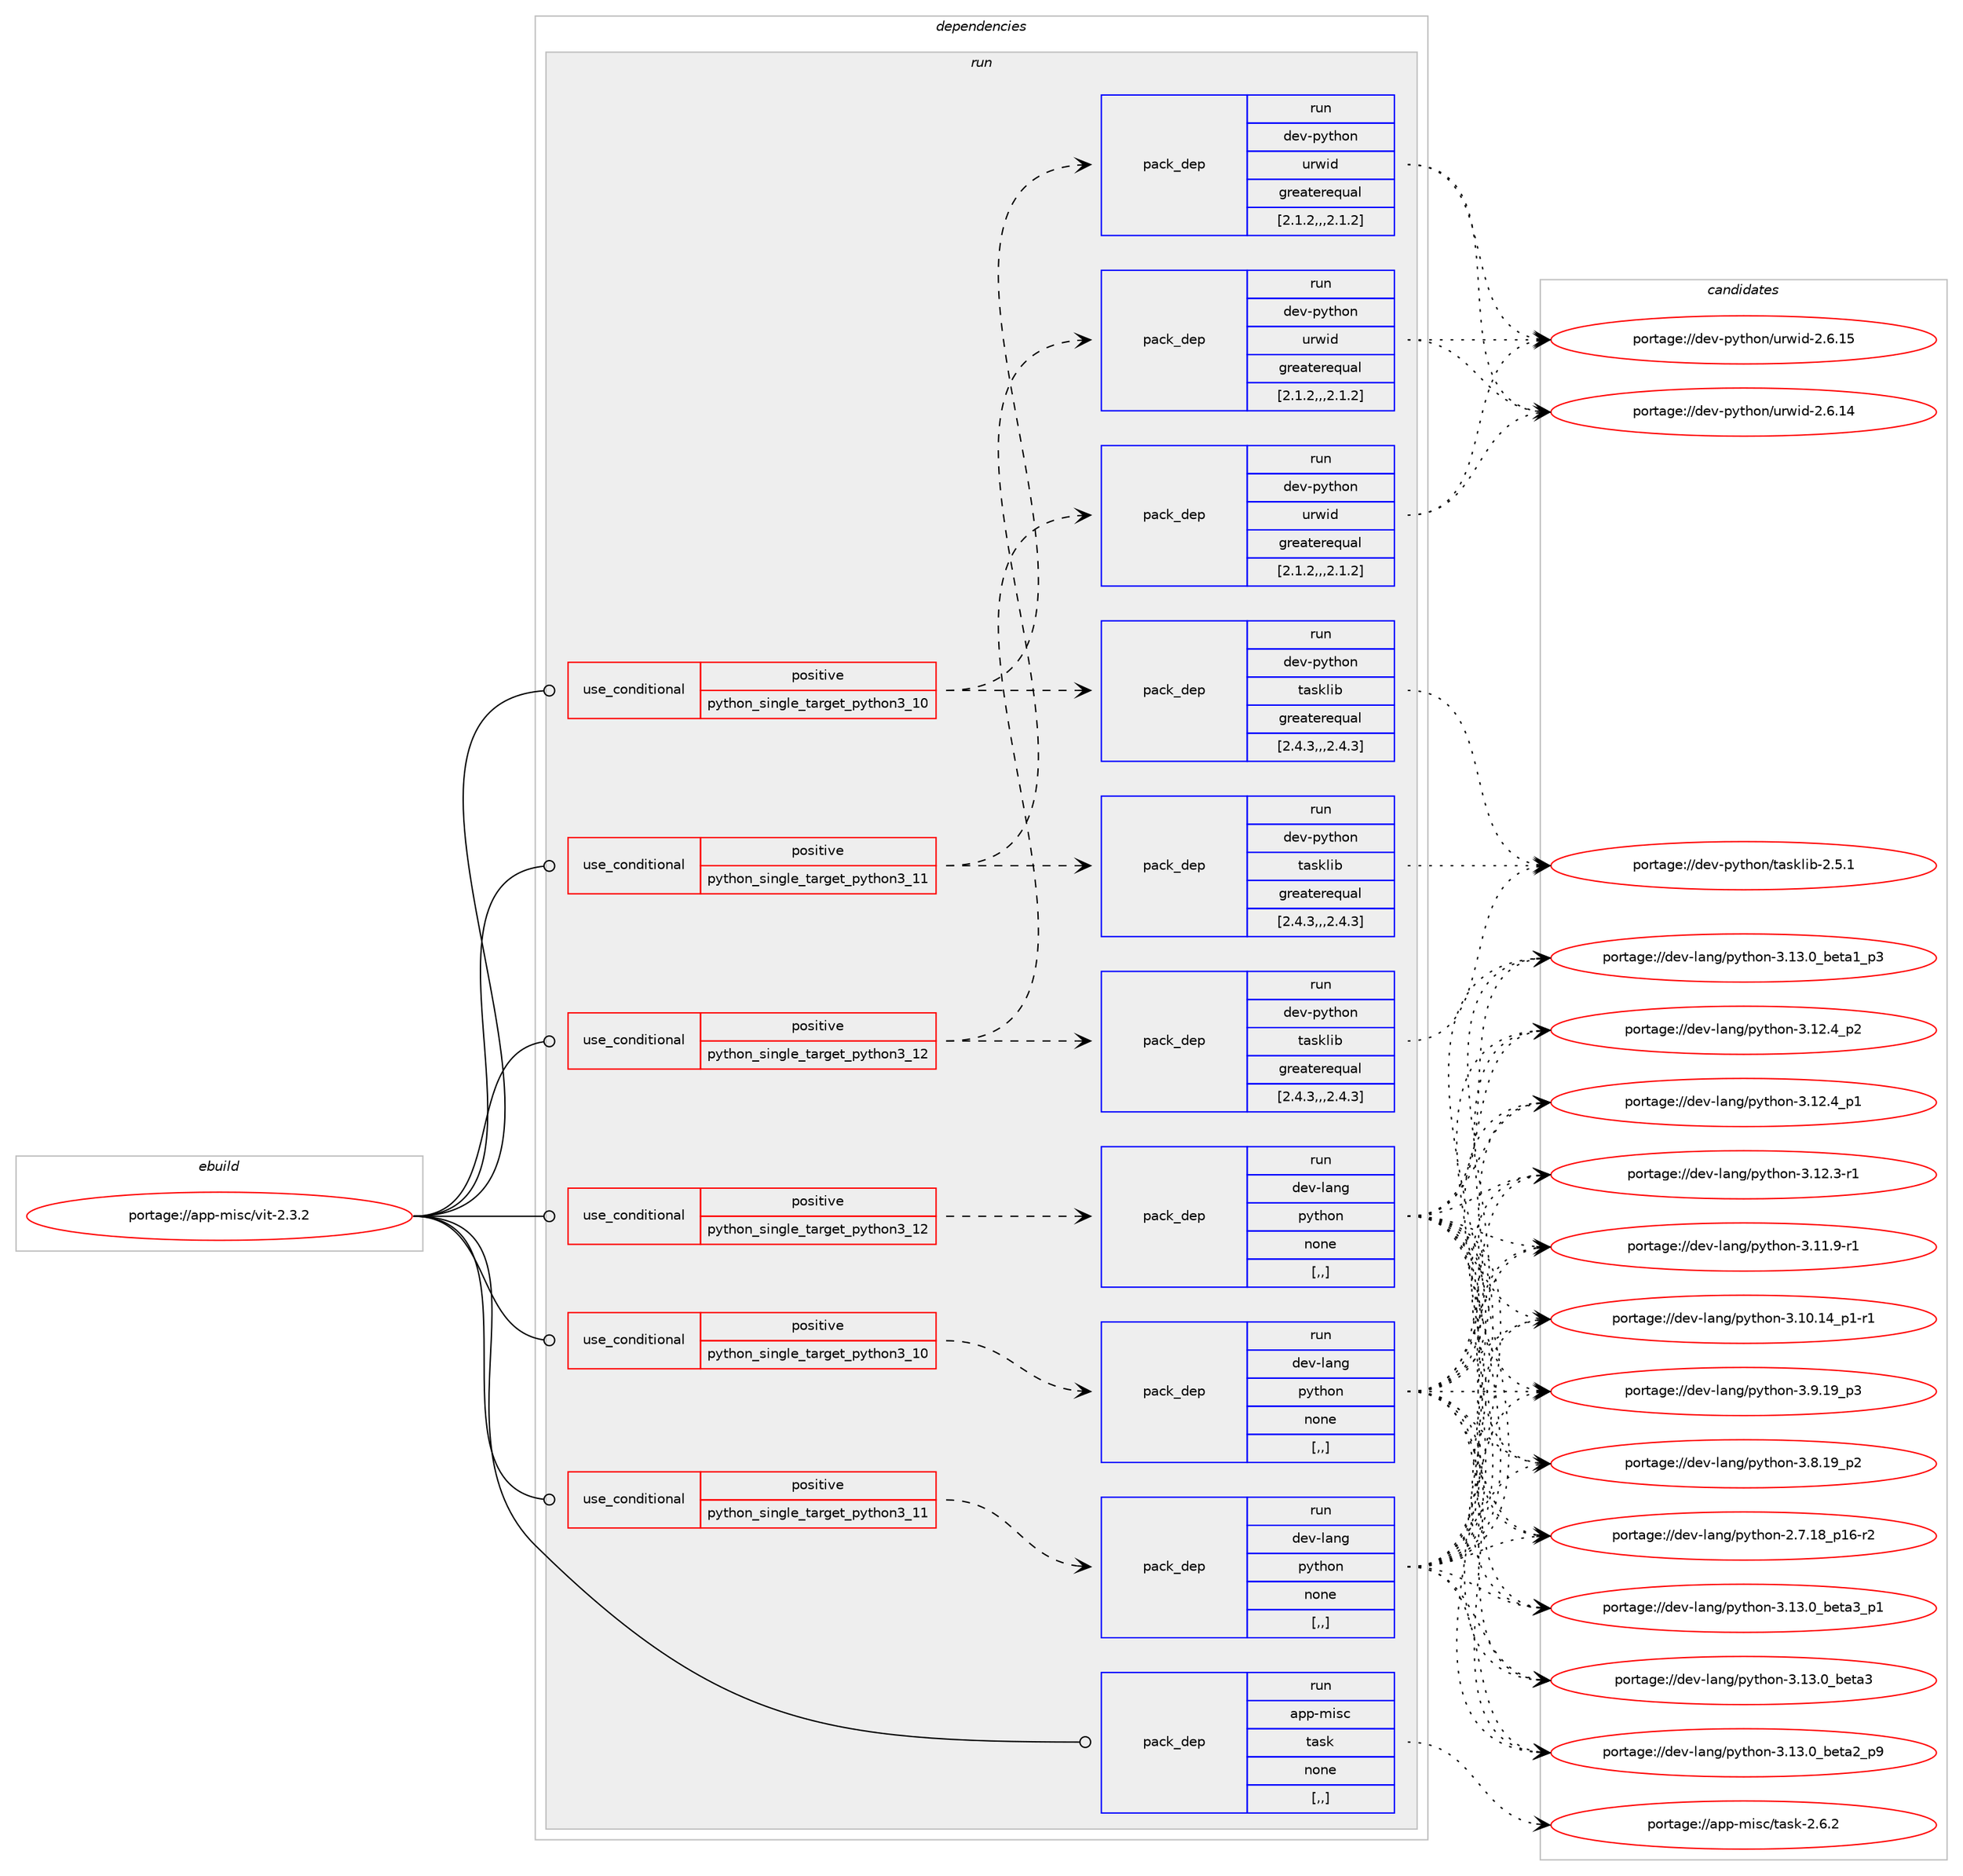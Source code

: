 digraph prolog {

# *************
# Graph options
# *************

newrank=true;
concentrate=true;
compound=true;
graph [rankdir=LR,fontname=Helvetica,fontsize=10,ranksep=1.5];#, ranksep=2.5, nodesep=0.2];
edge  [arrowhead=vee];
node  [fontname=Helvetica,fontsize=10];

# **********
# The ebuild
# **********

subgraph cluster_leftcol {
color=gray;
label=<<i>ebuild</i>>;
id [label="portage://app-misc/vit-2.3.2", color=red, width=4, href="../app-misc/vit-2.3.2.svg"];
}

# ****************
# The dependencies
# ****************

subgraph cluster_midcol {
color=gray;
label=<<i>dependencies</i>>;
subgraph cluster_compile {
fillcolor="#eeeeee";
style=filled;
label=<<i>compile</i>>;
}
subgraph cluster_compileandrun {
fillcolor="#eeeeee";
style=filled;
label=<<i>compile and run</i>>;
}
subgraph cluster_run {
fillcolor="#eeeeee";
style=filled;
label=<<i>run</i>>;
subgraph cond12952 {
dependency44822 [label=<<TABLE BORDER="0" CELLBORDER="1" CELLSPACING="0" CELLPADDING="4"><TR><TD ROWSPAN="3" CELLPADDING="10">use_conditional</TD></TR><TR><TD>positive</TD></TR><TR><TD>python_single_target_python3_10</TD></TR></TABLE>>, shape=none, color=red];
subgraph pack31459 {
dependency44823 [label=<<TABLE BORDER="0" CELLBORDER="1" CELLSPACING="0" CELLPADDING="4" WIDTH="220"><TR><TD ROWSPAN="6" CELLPADDING="30">pack_dep</TD></TR><TR><TD WIDTH="110">run</TD></TR><TR><TD>dev-lang</TD></TR><TR><TD>python</TD></TR><TR><TD>none</TD></TR><TR><TD>[,,]</TD></TR></TABLE>>, shape=none, color=blue];
}
dependency44822:e -> dependency44823:w [weight=20,style="dashed",arrowhead="vee"];
}
id:e -> dependency44822:w [weight=20,style="solid",arrowhead="odot"];
subgraph cond12953 {
dependency44824 [label=<<TABLE BORDER="0" CELLBORDER="1" CELLSPACING="0" CELLPADDING="4"><TR><TD ROWSPAN="3" CELLPADDING="10">use_conditional</TD></TR><TR><TD>positive</TD></TR><TR><TD>python_single_target_python3_10</TD></TR></TABLE>>, shape=none, color=red];
subgraph pack31460 {
dependency44825 [label=<<TABLE BORDER="0" CELLBORDER="1" CELLSPACING="0" CELLPADDING="4" WIDTH="220"><TR><TD ROWSPAN="6" CELLPADDING="30">pack_dep</TD></TR><TR><TD WIDTH="110">run</TD></TR><TR><TD>dev-python</TD></TR><TR><TD>tasklib</TD></TR><TR><TD>greaterequal</TD></TR><TR><TD>[2.4.3,,,2.4.3]</TD></TR></TABLE>>, shape=none, color=blue];
}
dependency44824:e -> dependency44825:w [weight=20,style="dashed",arrowhead="vee"];
subgraph pack31461 {
dependency44826 [label=<<TABLE BORDER="0" CELLBORDER="1" CELLSPACING="0" CELLPADDING="4" WIDTH="220"><TR><TD ROWSPAN="6" CELLPADDING="30">pack_dep</TD></TR><TR><TD WIDTH="110">run</TD></TR><TR><TD>dev-python</TD></TR><TR><TD>urwid</TD></TR><TR><TD>greaterequal</TD></TR><TR><TD>[2.1.2,,,2.1.2]</TD></TR></TABLE>>, shape=none, color=blue];
}
dependency44824:e -> dependency44826:w [weight=20,style="dashed",arrowhead="vee"];
}
id:e -> dependency44824:w [weight=20,style="solid",arrowhead="odot"];
subgraph cond12954 {
dependency44827 [label=<<TABLE BORDER="0" CELLBORDER="1" CELLSPACING="0" CELLPADDING="4"><TR><TD ROWSPAN="3" CELLPADDING="10">use_conditional</TD></TR><TR><TD>positive</TD></TR><TR><TD>python_single_target_python3_11</TD></TR></TABLE>>, shape=none, color=red];
subgraph pack31462 {
dependency44828 [label=<<TABLE BORDER="0" CELLBORDER="1" CELLSPACING="0" CELLPADDING="4" WIDTH="220"><TR><TD ROWSPAN="6" CELLPADDING="30">pack_dep</TD></TR><TR><TD WIDTH="110">run</TD></TR><TR><TD>dev-lang</TD></TR><TR><TD>python</TD></TR><TR><TD>none</TD></TR><TR><TD>[,,]</TD></TR></TABLE>>, shape=none, color=blue];
}
dependency44827:e -> dependency44828:w [weight=20,style="dashed",arrowhead="vee"];
}
id:e -> dependency44827:w [weight=20,style="solid",arrowhead="odot"];
subgraph cond12955 {
dependency44829 [label=<<TABLE BORDER="0" CELLBORDER="1" CELLSPACING="0" CELLPADDING="4"><TR><TD ROWSPAN="3" CELLPADDING="10">use_conditional</TD></TR><TR><TD>positive</TD></TR><TR><TD>python_single_target_python3_11</TD></TR></TABLE>>, shape=none, color=red];
subgraph pack31463 {
dependency44830 [label=<<TABLE BORDER="0" CELLBORDER="1" CELLSPACING="0" CELLPADDING="4" WIDTH="220"><TR><TD ROWSPAN="6" CELLPADDING="30">pack_dep</TD></TR><TR><TD WIDTH="110">run</TD></TR><TR><TD>dev-python</TD></TR><TR><TD>tasklib</TD></TR><TR><TD>greaterequal</TD></TR><TR><TD>[2.4.3,,,2.4.3]</TD></TR></TABLE>>, shape=none, color=blue];
}
dependency44829:e -> dependency44830:w [weight=20,style="dashed",arrowhead="vee"];
subgraph pack31464 {
dependency44831 [label=<<TABLE BORDER="0" CELLBORDER="1" CELLSPACING="0" CELLPADDING="4" WIDTH="220"><TR><TD ROWSPAN="6" CELLPADDING="30">pack_dep</TD></TR><TR><TD WIDTH="110">run</TD></TR><TR><TD>dev-python</TD></TR><TR><TD>urwid</TD></TR><TR><TD>greaterequal</TD></TR><TR><TD>[2.1.2,,,2.1.2]</TD></TR></TABLE>>, shape=none, color=blue];
}
dependency44829:e -> dependency44831:w [weight=20,style="dashed",arrowhead="vee"];
}
id:e -> dependency44829:w [weight=20,style="solid",arrowhead="odot"];
subgraph cond12956 {
dependency44832 [label=<<TABLE BORDER="0" CELLBORDER="1" CELLSPACING="0" CELLPADDING="4"><TR><TD ROWSPAN="3" CELLPADDING="10">use_conditional</TD></TR><TR><TD>positive</TD></TR><TR><TD>python_single_target_python3_12</TD></TR></TABLE>>, shape=none, color=red];
subgraph pack31465 {
dependency44833 [label=<<TABLE BORDER="0" CELLBORDER="1" CELLSPACING="0" CELLPADDING="4" WIDTH="220"><TR><TD ROWSPAN="6" CELLPADDING="30">pack_dep</TD></TR><TR><TD WIDTH="110">run</TD></TR><TR><TD>dev-lang</TD></TR><TR><TD>python</TD></TR><TR><TD>none</TD></TR><TR><TD>[,,]</TD></TR></TABLE>>, shape=none, color=blue];
}
dependency44832:e -> dependency44833:w [weight=20,style="dashed",arrowhead="vee"];
}
id:e -> dependency44832:w [weight=20,style="solid",arrowhead="odot"];
subgraph cond12957 {
dependency44834 [label=<<TABLE BORDER="0" CELLBORDER="1" CELLSPACING="0" CELLPADDING="4"><TR><TD ROWSPAN="3" CELLPADDING="10">use_conditional</TD></TR><TR><TD>positive</TD></TR><TR><TD>python_single_target_python3_12</TD></TR></TABLE>>, shape=none, color=red];
subgraph pack31466 {
dependency44835 [label=<<TABLE BORDER="0" CELLBORDER="1" CELLSPACING="0" CELLPADDING="4" WIDTH="220"><TR><TD ROWSPAN="6" CELLPADDING="30">pack_dep</TD></TR><TR><TD WIDTH="110">run</TD></TR><TR><TD>dev-python</TD></TR><TR><TD>tasklib</TD></TR><TR><TD>greaterequal</TD></TR><TR><TD>[2.4.3,,,2.4.3]</TD></TR></TABLE>>, shape=none, color=blue];
}
dependency44834:e -> dependency44835:w [weight=20,style="dashed",arrowhead="vee"];
subgraph pack31467 {
dependency44836 [label=<<TABLE BORDER="0" CELLBORDER="1" CELLSPACING="0" CELLPADDING="4" WIDTH="220"><TR><TD ROWSPAN="6" CELLPADDING="30">pack_dep</TD></TR><TR><TD WIDTH="110">run</TD></TR><TR><TD>dev-python</TD></TR><TR><TD>urwid</TD></TR><TR><TD>greaterequal</TD></TR><TR><TD>[2.1.2,,,2.1.2]</TD></TR></TABLE>>, shape=none, color=blue];
}
dependency44834:e -> dependency44836:w [weight=20,style="dashed",arrowhead="vee"];
}
id:e -> dependency44834:w [weight=20,style="solid",arrowhead="odot"];
subgraph pack31468 {
dependency44837 [label=<<TABLE BORDER="0" CELLBORDER="1" CELLSPACING="0" CELLPADDING="4" WIDTH="220"><TR><TD ROWSPAN="6" CELLPADDING="30">pack_dep</TD></TR><TR><TD WIDTH="110">run</TD></TR><TR><TD>app-misc</TD></TR><TR><TD>task</TD></TR><TR><TD>none</TD></TR><TR><TD>[,,]</TD></TR></TABLE>>, shape=none, color=blue];
}
id:e -> dependency44837:w [weight=20,style="solid",arrowhead="odot"];
}
}

# **************
# The candidates
# **************

subgraph cluster_choices {
rank=same;
color=gray;
label=<<i>candidates</i>>;

subgraph choice31459 {
color=black;
nodesep=1;
choice10010111845108971101034711212111610411111045514649514648959810111697519511249 [label="portage://dev-lang/python-3.13.0_beta3_p1", color=red, width=4,href="../dev-lang/python-3.13.0_beta3_p1.svg"];
choice1001011184510897110103471121211161041111104551464951464895981011169751 [label="portage://dev-lang/python-3.13.0_beta3", color=red, width=4,href="../dev-lang/python-3.13.0_beta3.svg"];
choice10010111845108971101034711212111610411111045514649514648959810111697509511257 [label="portage://dev-lang/python-3.13.0_beta2_p9", color=red, width=4,href="../dev-lang/python-3.13.0_beta2_p9.svg"];
choice10010111845108971101034711212111610411111045514649514648959810111697499511251 [label="portage://dev-lang/python-3.13.0_beta1_p3", color=red, width=4,href="../dev-lang/python-3.13.0_beta1_p3.svg"];
choice100101118451089711010347112121116104111110455146495046529511250 [label="portage://dev-lang/python-3.12.4_p2", color=red, width=4,href="../dev-lang/python-3.12.4_p2.svg"];
choice100101118451089711010347112121116104111110455146495046529511249 [label="portage://dev-lang/python-3.12.4_p1", color=red, width=4,href="../dev-lang/python-3.12.4_p1.svg"];
choice100101118451089711010347112121116104111110455146495046514511449 [label="portage://dev-lang/python-3.12.3-r1", color=red, width=4,href="../dev-lang/python-3.12.3-r1.svg"];
choice100101118451089711010347112121116104111110455146494946574511449 [label="portage://dev-lang/python-3.11.9-r1", color=red, width=4,href="../dev-lang/python-3.11.9-r1.svg"];
choice100101118451089711010347112121116104111110455146494846495295112494511449 [label="portage://dev-lang/python-3.10.14_p1-r1", color=red, width=4,href="../dev-lang/python-3.10.14_p1-r1.svg"];
choice100101118451089711010347112121116104111110455146574649579511251 [label="portage://dev-lang/python-3.9.19_p3", color=red, width=4,href="../dev-lang/python-3.9.19_p3.svg"];
choice100101118451089711010347112121116104111110455146564649579511250 [label="portage://dev-lang/python-3.8.19_p2", color=red, width=4,href="../dev-lang/python-3.8.19_p2.svg"];
choice100101118451089711010347112121116104111110455046554649569511249544511450 [label="portage://dev-lang/python-2.7.18_p16-r2", color=red, width=4,href="../dev-lang/python-2.7.18_p16-r2.svg"];
dependency44823:e -> choice10010111845108971101034711212111610411111045514649514648959810111697519511249:w [style=dotted,weight="100"];
dependency44823:e -> choice1001011184510897110103471121211161041111104551464951464895981011169751:w [style=dotted,weight="100"];
dependency44823:e -> choice10010111845108971101034711212111610411111045514649514648959810111697509511257:w [style=dotted,weight="100"];
dependency44823:e -> choice10010111845108971101034711212111610411111045514649514648959810111697499511251:w [style=dotted,weight="100"];
dependency44823:e -> choice100101118451089711010347112121116104111110455146495046529511250:w [style=dotted,weight="100"];
dependency44823:e -> choice100101118451089711010347112121116104111110455146495046529511249:w [style=dotted,weight="100"];
dependency44823:e -> choice100101118451089711010347112121116104111110455146495046514511449:w [style=dotted,weight="100"];
dependency44823:e -> choice100101118451089711010347112121116104111110455146494946574511449:w [style=dotted,weight="100"];
dependency44823:e -> choice100101118451089711010347112121116104111110455146494846495295112494511449:w [style=dotted,weight="100"];
dependency44823:e -> choice100101118451089711010347112121116104111110455146574649579511251:w [style=dotted,weight="100"];
dependency44823:e -> choice100101118451089711010347112121116104111110455146564649579511250:w [style=dotted,weight="100"];
dependency44823:e -> choice100101118451089711010347112121116104111110455046554649569511249544511450:w [style=dotted,weight="100"];
}
subgraph choice31460 {
color=black;
nodesep=1;
choice10010111845112121116104111110471169711510710810598455046534649 [label="portage://dev-python/tasklib-2.5.1", color=red, width=4,href="../dev-python/tasklib-2.5.1.svg"];
dependency44825:e -> choice10010111845112121116104111110471169711510710810598455046534649:w [style=dotted,weight="100"];
}
subgraph choice31461 {
color=black;
nodesep=1;
choice100101118451121211161041111104711711411910510045504654464953 [label="portage://dev-python/urwid-2.6.15", color=red, width=4,href="../dev-python/urwid-2.6.15.svg"];
choice100101118451121211161041111104711711411910510045504654464952 [label="portage://dev-python/urwid-2.6.14", color=red, width=4,href="../dev-python/urwid-2.6.14.svg"];
dependency44826:e -> choice100101118451121211161041111104711711411910510045504654464953:w [style=dotted,weight="100"];
dependency44826:e -> choice100101118451121211161041111104711711411910510045504654464952:w [style=dotted,weight="100"];
}
subgraph choice31462 {
color=black;
nodesep=1;
choice10010111845108971101034711212111610411111045514649514648959810111697519511249 [label="portage://dev-lang/python-3.13.0_beta3_p1", color=red, width=4,href="../dev-lang/python-3.13.0_beta3_p1.svg"];
choice1001011184510897110103471121211161041111104551464951464895981011169751 [label="portage://dev-lang/python-3.13.0_beta3", color=red, width=4,href="../dev-lang/python-3.13.0_beta3.svg"];
choice10010111845108971101034711212111610411111045514649514648959810111697509511257 [label="portage://dev-lang/python-3.13.0_beta2_p9", color=red, width=4,href="../dev-lang/python-3.13.0_beta2_p9.svg"];
choice10010111845108971101034711212111610411111045514649514648959810111697499511251 [label="portage://dev-lang/python-3.13.0_beta1_p3", color=red, width=4,href="../dev-lang/python-3.13.0_beta1_p3.svg"];
choice100101118451089711010347112121116104111110455146495046529511250 [label="portage://dev-lang/python-3.12.4_p2", color=red, width=4,href="../dev-lang/python-3.12.4_p2.svg"];
choice100101118451089711010347112121116104111110455146495046529511249 [label="portage://dev-lang/python-3.12.4_p1", color=red, width=4,href="../dev-lang/python-3.12.4_p1.svg"];
choice100101118451089711010347112121116104111110455146495046514511449 [label="portage://dev-lang/python-3.12.3-r1", color=red, width=4,href="../dev-lang/python-3.12.3-r1.svg"];
choice100101118451089711010347112121116104111110455146494946574511449 [label="portage://dev-lang/python-3.11.9-r1", color=red, width=4,href="../dev-lang/python-3.11.9-r1.svg"];
choice100101118451089711010347112121116104111110455146494846495295112494511449 [label="portage://dev-lang/python-3.10.14_p1-r1", color=red, width=4,href="../dev-lang/python-3.10.14_p1-r1.svg"];
choice100101118451089711010347112121116104111110455146574649579511251 [label="portage://dev-lang/python-3.9.19_p3", color=red, width=4,href="../dev-lang/python-3.9.19_p3.svg"];
choice100101118451089711010347112121116104111110455146564649579511250 [label="portage://dev-lang/python-3.8.19_p2", color=red, width=4,href="../dev-lang/python-3.8.19_p2.svg"];
choice100101118451089711010347112121116104111110455046554649569511249544511450 [label="portage://dev-lang/python-2.7.18_p16-r2", color=red, width=4,href="../dev-lang/python-2.7.18_p16-r2.svg"];
dependency44828:e -> choice10010111845108971101034711212111610411111045514649514648959810111697519511249:w [style=dotted,weight="100"];
dependency44828:e -> choice1001011184510897110103471121211161041111104551464951464895981011169751:w [style=dotted,weight="100"];
dependency44828:e -> choice10010111845108971101034711212111610411111045514649514648959810111697509511257:w [style=dotted,weight="100"];
dependency44828:e -> choice10010111845108971101034711212111610411111045514649514648959810111697499511251:w [style=dotted,weight="100"];
dependency44828:e -> choice100101118451089711010347112121116104111110455146495046529511250:w [style=dotted,weight="100"];
dependency44828:e -> choice100101118451089711010347112121116104111110455146495046529511249:w [style=dotted,weight="100"];
dependency44828:e -> choice100101118451089711010347112121116104111110455146495046514511449:w [style=dotted,weight="100"];
dependency44828:e -> choice100101118451089711010347112121116104111110455146494946574511449:w [style=dotted,weight="100"];
dependency44828:e -> choice100101118451089711010347112121116104111110455146494846495295112494511449:w [style=dotted,weight="100"];
dependency44828:e -> choice100101118451089711010347112121116104111110455146574649579511251:w [style=dotted,weight="100"];
dependency44828:e -> choice100101118451089711010347112121116104111110455146564649579511250:w [style=dotted,weight="100"];
dependency44828:e -> choice100101118451089711010347112121116104111110455046554649569511249544511450:w [style=dotted,weight="100"];
}
subgraph choice31463 {
color=black;
nodesep=1;
choice10010111845112121116104111110471169711510710810598455046534649 [label="portage://dev-python/tasklib-2.5.1", color=red, width=4,href="../dev-python/tasklib-2.5.1.svg"];
dependency44830:e -> choice10010111845112121116104111110471169711510710810598455046534649:w [style=dotted,weight="100"];
}
subgraph choice31464 {
color=black;
nodesep=1;
choice100101118451121211161041111104711711411910510045504654464953 [label="portage://dev-python/urwid-2.6.15", color=red, width=4,href="../dev-python/urwid-2.6.15.svg"];
choice100101118451121211161041111104711711411910510045504654464952 [label="portage://dev-python/urwid-2.6.14", color=red, width=4,href="../dev-python/urwid-2.6.14.svg"];
dependency44831:e -> choice100101118451121211161041111104711711411910510045504654464953:w [style=dotted,weight="100"];
dependency44831:e -> choice100101118451121211161041111104711711411910510045504654464952:w [style=dotted,weight="100"];
}
subgraph choice31465 {
color=black;
nodesep=1;
choice10010111845108971101034711212111610411111045514649514648959810111697519511249 [label="portage://dev-lang/python-3.13.0_beta3_p1", color=red, width=4,href="../dev-lang/python-3.13.0_beta3_p1.svg"];
choice1001011184510897110103471121211161041111104551464951464895981011169751 [label="portage://dev-lang/python-3.13.0_beta3", color=red, width=4,href="../dev-lang/python-3.13.0_beta3.svg"];
choice10010111845108971101034711212111610411111045514649514648959810111697509511257 [label="portage://dev-lang/python-3.13.0_beta2_p9", color=red, width=4,href="../dev-lang/python-3.13.0_beta2_p9.svg"];
choice10010111845108971101034711212111610411111045514649514648959810111697499511251 [label="portage://dev-lang/python-3.13.0_beta1_p3", color=red, width=4,href="../dev-lang/python-3.13.0_beta1_p3.svg"];
choice100101118451089711010347112121116104111110455146495046529511250 [label="portage://dev-lang/python-3.12.4_p2", color=red, width=4,href="../dev-lang/python-3.12.4_p2.svg"];
choice100101118451089711010347112121116104111110455146495046529511249 [label="portage://dev-lang/python-3.12.4_p1", color=red, width=4,href="../dev-lang/python-3.12.4_p1.svg"];
choice100101118451089711010347112121116104111110455146495046514511449 [label="portage://dev-lang/python-3.12.3-r1", color=red, width=4,href="../dev-lang/python-3.12.3-r1.svg"];
choice100101118451089711010347112121116104111110455146494946574511449 [label="portage://dev-lang/python-3.11.9-r1", color=red, width=4,href="../dev-lang/python-3.11.9-r1.svg"];
choice100101118451089711010347112121116104111110455146494846495295112494511449 [label="portage://dev-lang/python-3.10.14_p1-r1", color=red, width=4,href="../dev-lang/python-3.10.14_p1-r1.svg"];
choice100101118451089711010347112121116104111110455146574649579511251 [label="portage://dev-lang/python-3.9.19_p3", color=red, width=4,href="../dev-lang/python-3.9.19_p3.svg"];
choice100101118451089711010347112121116104111110455146564649579511250 [label="portage://dev-lang/python-3.8.19_p2", color=red, width=4,href="../dev-lang/python-3.8.19_p2.svg"];
choice100101118451089711010347112121116104111110455046554649569511249544511450 [label="portage://dev-lang/python-2.7.18_p16-r2", color=red, width=4,href="../dev-lang/python-2.7.18_p16-r2.svg"];
dependency44833:e -> choice10010111845108971101034711212111610411111045514649514648959810111697519511249:w [style=dotted,weight="100"];
dependency44833:e -> choice1001011184510897110103471121211161041111104551464951464895981011169751:w [style=dotted,weight="100"];
dependency44833:e -> choice10010111845108971101034711212111610411111045514649514648959810111697509511257:w [style=dotted,weight="100"];
dependency44833:e -> choice10010111845108971101034711212111610411111045514649514648959810111697499511251:w [style=dotted,weight="100"];
dependency44833:e -> choice100101118451089711010347112121116104111110455146495046529511250:w [style=dotted,weight="100"];
dependency44833:e -> choice100101118451089711010347112121116104111110455146495046529511249:w [style=dotted,weight="100"];
dependency44833:e -> choice100101118451089711010347112121116104111110455146495046514511449:w [style=dotted,weight="100"];
dependency44833:e -> choice100101118451089711010347112121116104111110455146494946574511449:w [style=dotted,weight="100"];
dependency44833:e -> choice100101118451089711010347112121116104111110455146494846495295112494511449:w [style=dotted,weight="100"];
dependency44833:e -> choice100101118451089711010347112121116104111110455146574649579511251:w [style=dotted,weight="100"];
dependency44833:e -> choice100101118451089711010347112121116104111110455146564649579511250:w [style=dotted,weight="100"];
dependency44833:e -> choice100101118451089711010347112121116104111110455046554649569511249544511450:w [style=dotted,weight="100"];
}
subgraph choice31466 {
color=black;
nodesep=1;
choice10010111845112121116104111110471169711510710810598455046534649 [label="portage://dev-python/tasklib-2.5.1", color=red, width=4,href="../dev-python/tasklib-2.5.1.svg"];
dependency44835:e -> choice10010111845112121116104111110471169711510710810598455046534649:w [style=dotted,weight="100"];
}
subgraph choice31467 {
color=black;
nodesep=1;
choice100101118451121211161041111104711711411910510045504654464953 [label="portage://dev-python/urwid-2.6.15", color=red, width=4,href="../dev-python/urwid-2.6.15.svg"];
choice100101118451121211161041111104711711411910510045504654464952 [label="portage://dev-python/urwid-2.6.14", color=red, width=4,href="../dev-python/urwid-2.6.14.svg"];
dependency44836:e -> choice100101118451121211161041111104711711411910510045504654464953:w [style=dotted,weight="100"];
dependency44836:e -> choice100101118451121211161041111104711711411910510045504654464952:w [style=dotted,weight="100"];
}
subgraph choice31468 {
color=black;
nodesep=1;
choice9711211245109105115994711697115107455046544650 [label="portage://app-misc/task-2.6.2", color=red, width=4,href="../app-misc/task-2.6.2.svg"];
dependency44837:e -> choice9711211245109105115994711697115107455046544650:w [style=dotted,weight="100"];
}
}

}
